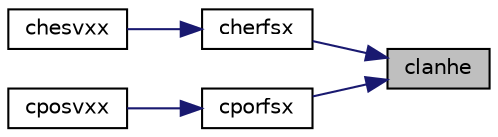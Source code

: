 digraph "clanhe"
{
 // LATEX_PDF_SIZE
  edge [fontname="Helvetica",fontsize="10",labelfontname="Helvetica",labelfontsize="10"];
  node [fontname="Helvetica",fontsize="10",shape=record];
  rankdir="RL";
  Node1 [label="clanhe",height=0.2,width=0.4,color="black", fillcolor="grey75", style="filled", fontcolor="black",tooltip="CLANHE returns the value of the 1-norm, or the Frobenius norm, or the infinity norm,..."];
  Node1 -> Node2 [dir="back",color="midnightblue",fontsize="10",style="solid",fontname="Helvetica"];
  Node2 [label="cherfsx",height=0.2,width=0.4,color="black", fillcolor="white", style="filled",URL="$cherfsx_8f.html#ad731b6b72cf0a8e741748dc4eace0831",tooltip="CHERFSX"];
  Node2 -> Node3 [dir="back",color="midnightblue",fontsize="10",style="solid",fontname="Helvetica"];
  Node3 [label="chesvxx",height=0.2,width=0.4,color="black", fillcolor="white", style="filled",URL="$chesvxx_8f.html#a362015bddbaafb0fe959ee14a9b9785b",tooltip="CHESVXX computes the solution to system of linear equations A * X = B for HE matrices"];
  Node1 -> Node4 [dir="back",color="midnightblue",fontsize="10",style="solid",fontname="Helvetica"];
  Node4 [label="cporfsx",height=0.2,width=0.4,color="black", fillcolor="white", style="filled",URL="$cporfsx_8f.html#ad3d34aea85ff135afe5692ec73649249",tooltip="CPORFSX"];
  Node4 -> Node5 [dir="back",color="midnightblue",fontsize="10",style="solid",fontname="Helvetica"];
  Node5 [label="cposvxx",height=0.2,width=0.4,color="black", fillcolor="white", style="filled",URL="$cposvxx_8f.html#a9d8d6eb1ee0b2e2769fa5995714f09b3",tooltip="CPOSVXX computes the solution to system of linear equations A * X = B for PO matrices"];
}
